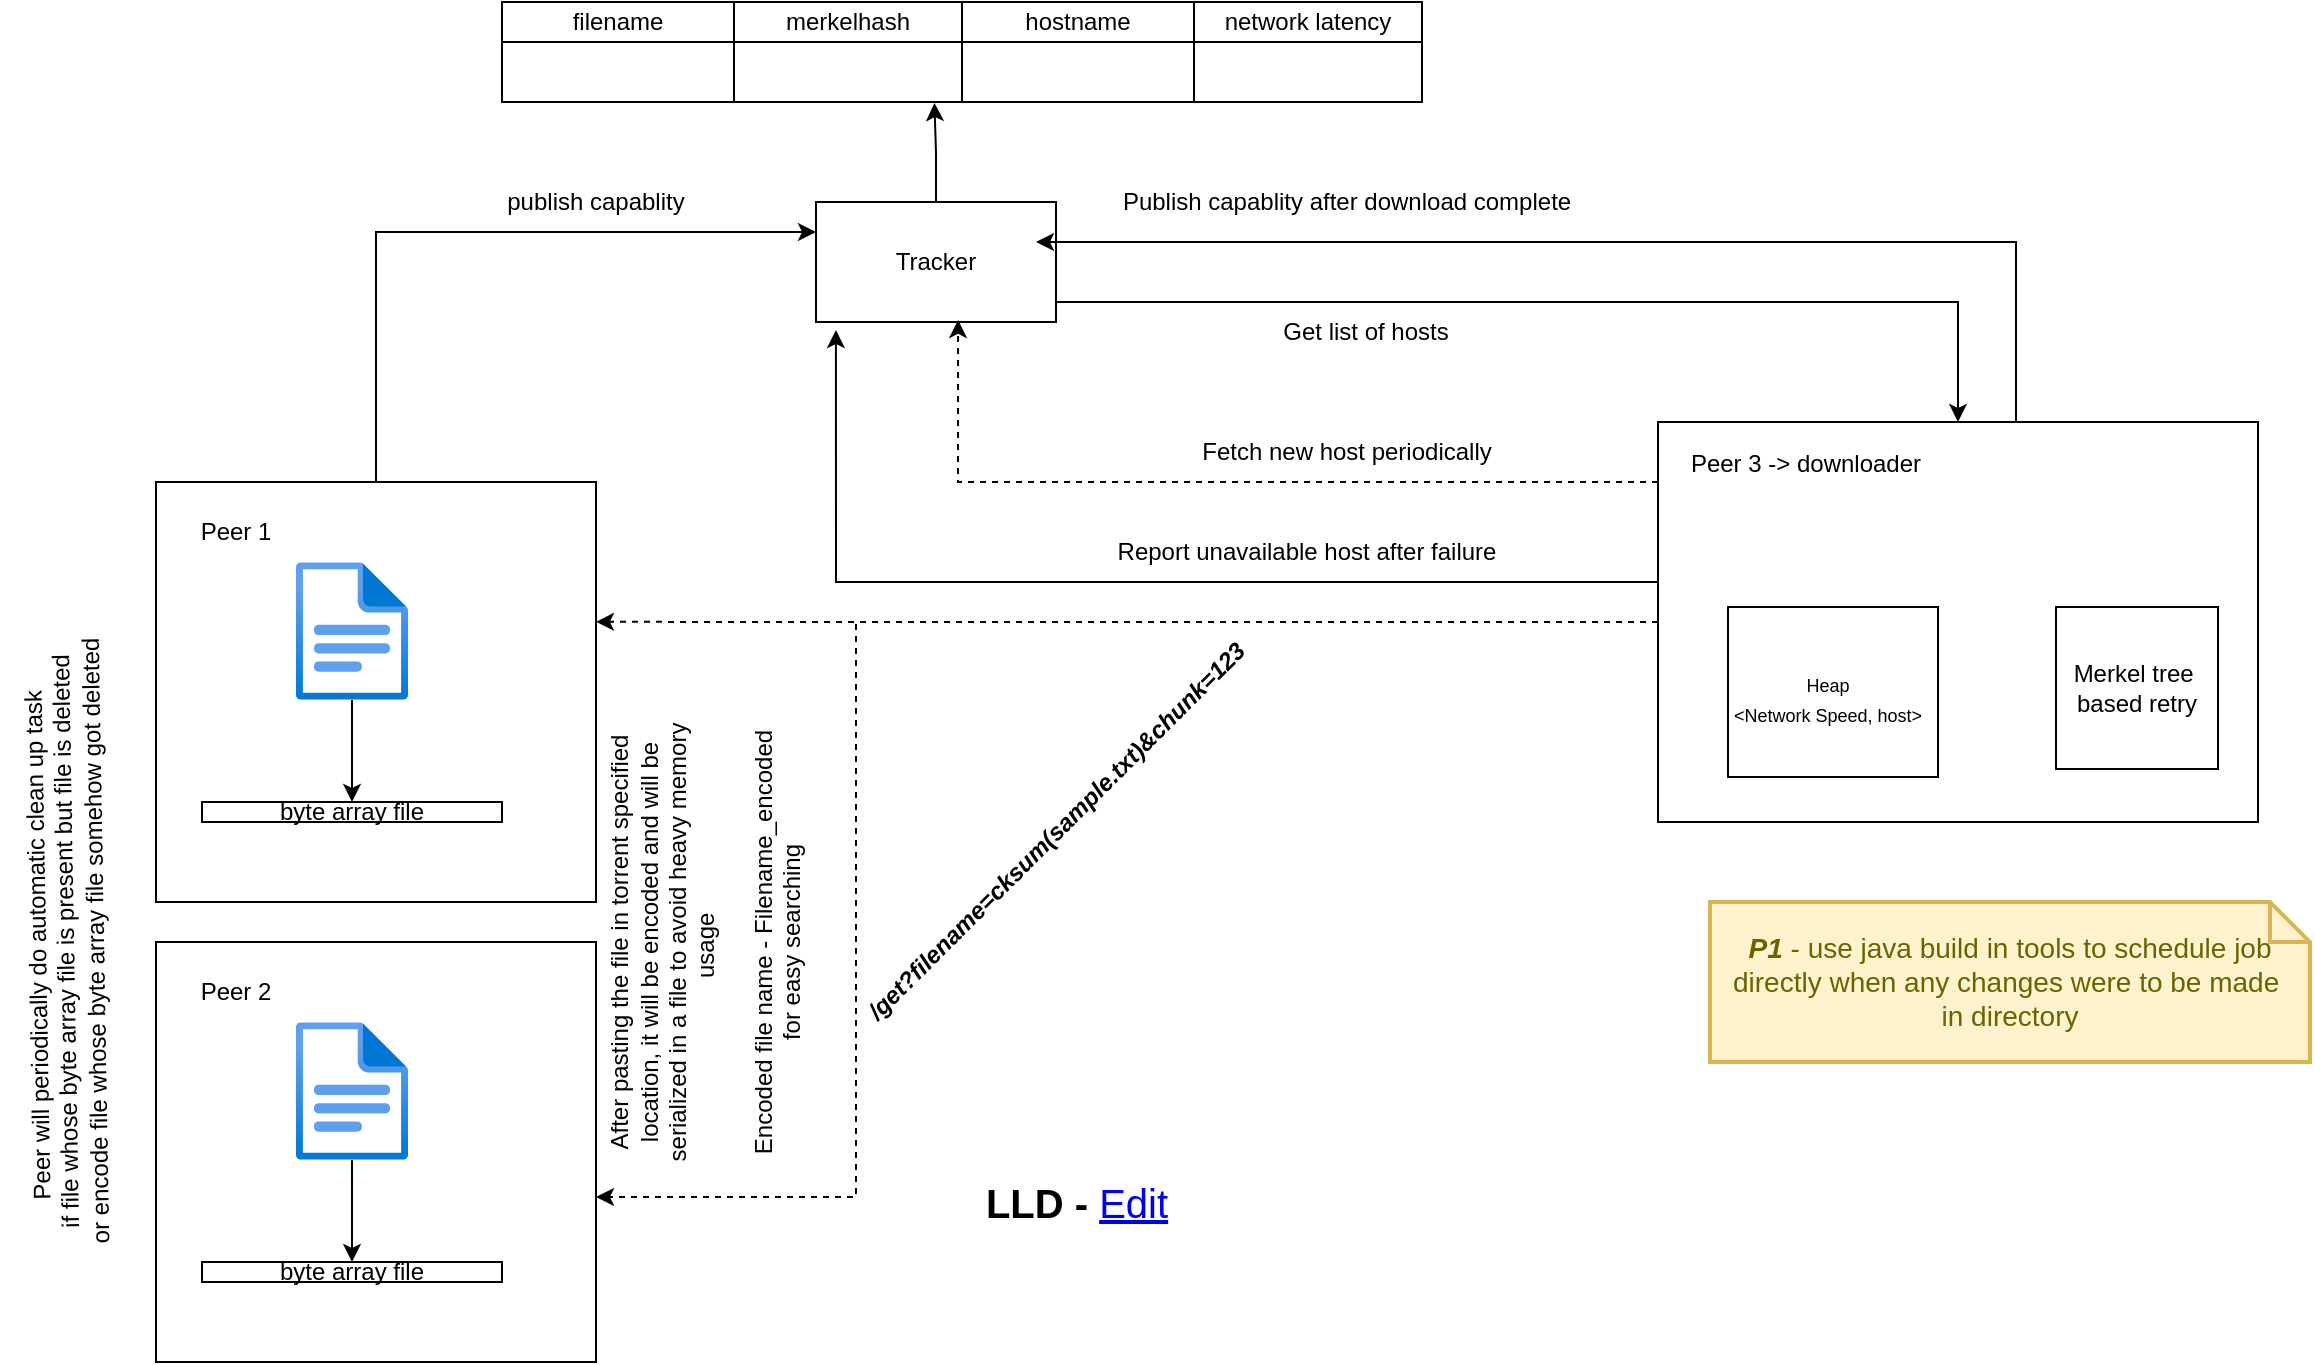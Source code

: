 <mxfile version="21.0.6" type="github">
  <diagram name="Page-1" id="S0UQIYWUkZK6q_A50c44">
    <mxGraphModel dx="3542" dy="3042" grid="1" gridSize="10" guides="1" tooltips="1" connect="1" arrows="1" fold="1" page="1" pageScale="1" pageWidth="827" pageHeight="1169" math="0" shadow="0">
      <root>
        <mxCell id="0" />
        <mxCell id="1" parent="0" />
        <mxCell id="7U0Bd-w2LLLf-2XWp2gc-9" style="edgeStyle=orthogonalEdgeStyle;rounded=0;orthogonalLoop=1;jettySize=auto;html=1;entryX=0;entryY=0.25;entryDx=0;entryDy=0;exitX=0.5;exitY=0;exitDx=0;exitDy=0;" parent="1" source="7U0Bd-w2LLLf-2XWp2gc-1" target="7U0Bd-w2LLLf-2XWp2gc-8" edge="1">
          <mxGeometry relative="1" as="geometry" />
        </mxCell>
        <mxCell id="7U0Bd-w2LLLf-2XWp2gc-60" style="edgeStyle=orthogonalEdgeStyle;rounded=0;orthogonalLoop=1;jettySize=auto;html=1;entryX=0.47;entryY=1.017;entryDx=0;entryDy=0;entryPerimeter=0;" parent="1" source="7U0Bd-w2LLLf-2XWp2gc-8" target="7U0Bd-w2LLLf-2XWp2gc-55" edge="1">
          <mxGeometry relative="1" as="geometry" />
        </mxCell>
        <mxCell id="7U0Bd-w2LLLf-2XWp2gc-63" style="edgeStyle=orthogonalEdgeStyle;rounded=0;orthogonalLoop=1;jettySize=auto;html=1;" parent="1" source="7U0Bd-w2LLLf-2XWp2gc-8" target="7U0Bd-w2LLLf-2XWp2gc-61" edge="1">
          <mxGeometry relative="1" as="geometry">
            <Array as="points">
              <mxPoint x="951" y="120" />
            </Array>
          </mxGeometry>
        </mxCell>
        <mxCell id="7U0Bd-w2LLLf-2XWp2gc-8" value="Tracker" style="rounded=0;whiteSpace=wrap;html=1;" parent="1" vertex="1">
          <mxGeometry x="380" y="70" width="120" height="60" as="geometry" />
        </mxCell>
        <mxCell id="7U0Bd-w2LLLf-2XWp2gc-10" value="publish capablity" style="text;html=1;strokeColor=none;fillColor=none;align=center;verticalAlign=middle;whiteSpace=wrap;rounded=0;" parent="1" vertex="1">
          <mxGeometry x="150" y="60" width="240" height="20" as="geometry" />
        </mxCell>
        <mxCell id="7U0Bd-w2LLLf-2XWp2gc-49" value="" style="shape=table;startSize=0;container=1;collapsible=0;childLayout=tableLayout;" parent="1" vertex="1">
          <mxGeometry x="223" y="-30" width="460" height="50" as="geometry" />
        </mxCell>
        <mxCell id="7U0Bd-w2LLLf-2XWp2gc-50" value="" style="shape=tableRow;horizontal=0;startSize=0;swimlaneHead=0;swimlaneBody=0;strokeColor=inherit;top=0;left=0;bottom=0;right=0;collapsible=0;dropTarget=0;fillColor=none;points=[[0,0.5],[1,0.5]];portConstraint=eastwest;" parent="7U0Bd-w2LLLf-2XWp2gc-49" vertex="1">
          <mxGeometry width="460" height="20" as="geometry" />
        </mxCell>
        <mxCell id="7U0Bd-w2LLLf-2XWp2gc-51" value="filename" style="shape=partialRectangle;html=1;whiteSpace=wrap;connectable=0;strokeColor=inherit;overflow=hidden;fillColor=none;top=0;left=0;bottom=0;right=0;pointerEvents=1;" parent="7U0Bd-w2LLLf-2XWp2gc-50" vertex="1">
          <mxGeometry width="116" height="20" as="geometry">
            <mxRectangle width="116" height="20" as="alternateBounds" />
          </mxGeometry>
        </mxCell>
        <mxCell id="7U0Bd-w2LLLf-2XWp2gc-52" value="merkelhash" style="shape=partialRectangle;html=1;whiteSpace=wrap;connectable=0;strokeColor=inherit;overflow=hidden;fillColor=none;top=0;left=0;bottom=0;right=0;pointerEvents=1;" parent="7U0Bd-w2LLLf-2XWp2gc-50" vertex="1">
          <mxGeometry x="116" width="114" height="20" as="geometry">
            <mxRectangle width="114" height="20" as="alternateBounds" />
          </mxGeometry>
        </mxCell>
        <mxCell id="7U0Bd-w2LLLf-2XWp2gc-53" value="hostname" style="shape=partialRectangle;html=1;whiteSpace=wrap;connectable=0;strokeColor=inherit;overflow=hidden;fillColor=none;top=0;left=0;bottom=0;right=0;pointerEvents=1;" parent="7U0Bd-w2LLLf-2XWp2gc-50" vertex="1">
          <mxGeometry x="230" width="116" height="20" as="geometry">
            <mxRectangle width="116" height="20" as="alternateBounds" />
          </mxGeometry>
        </mxCell>
        <mxCell id="7U0Bd-w2LLLf-2XWp2gc-54" value="network latency" style="shape=partialRectangle;html=1;whiteSpace=wrap;connectable=0;strokeColor=inherit;overflow=hidden;fillColor=none;top=0;left=0;bottom=0;right=0;pointerEvents=1;" parent="7U0Bd-w2LLLf-2XWp2gc-50" vertex="1">
          <mxGeometry x="346" width="114" height="20" as="geometry">
            <mxRectangle width="114" height="20" as="alternateBounds" />
          </mxGeometry>
        </mxCell>
        <mxCell id="7U0Bd-w2LLLf-2XWp2gc-55" value="" style="shape=tableRow;horizontal=0;startSize=0;swimlaneHead=0;swimlaneBody=0;strokeColor=inherit;top=0;left=0;bottom=0;right=0;collapsible=0;dropTarget=0;fillColor=none;points=[[0,0.5],[1,0.5]];portConstraint=eastwest;" parent="7U0Bd-w2LLLf-2XWp2gc-49" vertex="1">
          <mxGeometry y="20" width="460" height="30" as="geometry" />
        </mxCell>
        <mxCell id="7U0Bd-w2LLLf-2XWp2gc-56" value="" style="shape=partialRectangle;html=1;whiteSpace=wrap;connectable=0;strokeColor=inherit;overflow=hidden;fillColor=none;top=0;left=0;bottom=0;right=0;pointerEvents=1;" parent="7U0Bd-w2LLLf-2XWp2gc-55" vertex="1">
          <mxGeometry width="116" height="30" as="geometry">
            <mxRectangle width="116" height="30" as="alternateBounds" />
          </mxGeometry>
        </mxCell>
        <mxCell id="7U0Bd-w2LLLf-2XWp2gc-57" value="" style="shape=partialRectangle;html=1;whiteSpace=wrap;connectable=0;strokeColor=inherit;overflow=hidden;fillColor=none;top=0;left=0;bottom=0;right=0;pointerEvents=1;" parent="7U0Bd-w2LLLf-2XWp2gc-55" vertex="1">
          <mxGeometry x="116" width="114" height="30" as="geometry">
            <mxRectangle width="114" height="30" as="alternateBounds" />
          </mxGeometry>
        </mxCell>
        <mxCell id="7U0Bd-w2LLLf-2XWp2gc-58" value="" style="shape=partialRectangle;html=1;whiteSpace=wrap;connectable=0;strokeColor=inherit;overflow=hidden;fillColor=none;top=0;left=0;bottom=0;right=0;pointerEvents=1;" parent="7U0Bd-w2LLLf-2XWp2gc-55" vertex="1">
          <mxGeometry x="230" width="116" height="30" as="geometry">
            <mxRectangle width="116" height="30" as="alternateBounds" />
          </mxGeometry>
        </mxCell>
        <mxCell id="7U0Bd-w2LLLf-2XWp2gc-59" value="" style="shape=partialRectangle;html=1;whiteSpace=wrap;connectable=0;strokeColor=inherit;overflow=hidden;fillColor=none;top=0;left=0;bottom=0;right=0;pointerEvents=1;" parent="7U0Bd-w2LLLf-2XWp2gc-55" vertex="1">
          <mxGeometry x="346" width="114" height="30" as="geometry">
            <mxRectangle width="114" height="30" as="alternateBounds" />
          </mxGeometry>
        </mxCell>
        <mxCell id="7U0Bd-w2LLLf-2XWp2gc-65" style="edgeStyle=orthogonalEdgeStyle;rounded=0;orthogonalLoop=1;jettySize=auto;html=1;entryX=1;entryY=0.333;entryDx=0;entryDy=0;entryPerimeter=0;dashed=1;" parent="1" source="7U0Bd-w2LLLf-2XWp2gc-61" target="7U0Bd-w2LLLf-2XWp2gc-1" edge="1">
          <mxGeometry relative="1" as="geometry" />
        </mxCell>
        <mxCell id="7U0Bd-w2LLLf-2XWp2gc-74" style="edgeStyle=orthogonalEdgeStyle;rounded=0;orthogonalLoop=1;jettySize=auto;html=1;entryX=1;entryY=0.607;entryDx=0;entryDy=0;entryPerimeter=0;dashed=1;" parent="1" source="7U0Bd-w2LLLf-2XWp2gc-61" target="7U0Bd-w2LLLf-2XWp2gc-68" edge="1">
          <mxGeometry relative="1" as="geometry">
            <Array as="points">
              <mxPoint x="400" y="280" />
              <mxPoint x="400" y="568" />
            </Array>
          </mxGeometry>
        </mxCell>
        <mxCell id="7U0Bd-w2LLLf-2XWp2gc-79" style="edgeStyle=orthogonalEdgeStyle;rounded=0;orthogonalLoop=1;jettySize=auto;html=1;exitX=0;exitY=0.25;exitDx=0;exitDy=0;entryX=0.083;entryY=1.067;entryDx=0;entryDy=0;entryPerimeter=0;" parent="1" source="7U0Bd-w2LLLf-2XWp2gc-61" target="7U0Bd-w2LLLf-2XWp2gc-8" edge="1">
          <mxGeometry relative="1" as="geometry">
            <Array as="points">
              <mxPoint x="801" y="260" />
              <mxPoint x="390" y="260" />
            </Array>
          </mxGeometry>
        </mxCell>
        <mxCell id="7U0Bd-w2LLLf-2XWp2gc-64" value="Get list of hosts" style="text;html=1;strokeColor=none;fillColor=none;align=center;verticalAlign=middle;whiteSpace=wrap;rounded=0;" parent="1" vertex="1">
          <mxGeometry x="600" y="120" width="110" height="30" as="geometry" />
        </mxCell>
        <mxCell id="7U0Bd-w2LLLf-2XWp2gc-66" value="" style="group" parent="1" vertex="1" connectable="0">
          <mxGeometry x="50" y="210" width="220" height="210" as="geometry" />
        </mxCell>
        <mxCell id="7U0Bd-w2LLLf-2XWp2gc-1" value="" style="rounded=0;whiteSpace=wrap;html=1;" parent="7U0Bd-w2LLLf-2XWp2gc-66" vertex="1">
          <mxGeometry width="220" height="210" as="geometry" />
        </mxCell>
        <mxCell id="7U0Bd-w2LLLf-2XWp2gc-3" value="Peer 1" style="text;html=1;strokeColor=none;fillColor=none;align=center;verticalAlign=middle;whiteSpace=wrap;rounded=0;" parent="7U0Bd-w2LLLf-2XWp2gc-66" vertex="1">
          <mxGeometry x="10" y="10" width="60" height="30" as="geometry" />
        </mxCell>
        <mxCell id="7U0Bd-w2LLLf-2XWp2gc-4" value="" style="aspect=fixed;html=1;points=[];align=center;image;fontSize=12;image=img/lib/azure2/general/File.svg;" parent="7U0Bd-w2LLLf-2XWp2gc-66" vertex="1">
          <mxGeometry x="70" y="40" width="56.0" height="69" as="geometry" />
        </mxCell>
        <mxCell id="7U0Bd-w2LLLf-2XWp2gc-6" value="byte array file" style="rounded=0;whiteSpace=wrap;html=1;" parent="7U0Bd-w2LLLf-2XWp2gc-66" vertex="1">
          <mxGeometry x="23" y="160" width="150" height="10" as="geometry" />
        </mxCell>
        <mxCell id="7U0Bd-w2LLLf-2XWp2gc-7" style="edgeStyle=orthogonalEdgeStyle;rounded=0;orthogonalLoop=1;jettySize=auto;html=1;" parent="7U0Bd-w2LLLf-2XWp2gc-66" source="7U0Bd-w2LLLf-2XWp2gc-4" target="7U0Bd-w2LLLf-2XWp2gc-6" edge="1">
          <mxGeometry relative="1" as="geometry" />
        </mxCell>
        <mxCell id="7U0Bd-w2LLLf-2XWp2gc-67" value="" style="group" parent="1" vertex="1" connectable="0">
          <mxGeometry x="50" y="440" width="220" height="210" as="geometry" />
        </mxCell>
        <mxCell id="7U0Bd-w2LLLf-2XWp2gc-68" value="" style="rounded=0;whiteSpace=wrap;html=1;" parent="7U0Bd-w2LLLf-2XWp2gc-67" vertex="1">
          <mxGeometry width="220" height="210" as="geometry" />
        </mxCell>
        <mxCell id="7U0Bd-w2LLLf-2XWp2gc-69" value="Peer 2" style="text;html=1;strokeColor=none;fillColor=none;align=center;verticalAlign=middle;whiteSpace=wrap;rounded=0;" parent="7U0Bd-w2LLLf-2XWp2gc-67" vertex="1">
          <mxGeometry x="10" y="10" width="60" height="30" as="geometry" />
        </mxCell>
        <mxCell id="7U0Bd-w2LLLf-2XWp2gc-70" value="" style="aspect=fixed;html=1;points=[];align=center;image;fontSize=12;image=img/lib/azure2/general/File.svg;" parent="7U0Bd-w2LLLf-2XWp2gc-67" vertex="1">
          <mxGeometry x="70" y="40" width="56.0" height="69" as="geometry" />
        </mxCell>
        <mxCell id="7U0Bd-w2LLLf-2XWp2gc-71" value="byte array file" style="rounded=0;whiteSpace=wrap;html=1;" parent="7U0Bd-w2LLLf-2XWp2gc-67" vertex="1">
          <mxGeometry x="23" y="160" width="150" height="10" as="geometry" />
        </mxCell>
        <mxCell id="7U0Bd-w2LLLf-2XWp2gc-72" style="edgeStyle=orthogonalEdgeStyle;rounded=0;orthogonalLoop=1;jettySize=auto;html=1;" parent="7U0Bd-w2LLLf-2XWp2gc-67" source="7U0Bd-w2LLLf-2XWp2gc-70" target="7U0Bd-w2LLLf-2XWp2gc-71" edge="1">
          <mxGeometry relative="1" as="geometry" />
        </mxCell>
        <mxCell id="7U0Bd-w2LLLf-2XWp2gc-80" value="Report unavailable host after failure" style="text;html=1;align=center;verticalAlign=middle;resizable=0;points=[];autosize=1;strokeColor=none;fillColor=none;" parent="1" vertex="1">
          <mxGeometry x="520" y="230" width="210" height="30" as="geometry" />
        </mxCell>
        <mxCell id="7U0Bd-w2LLLf-2XWp2gc-82" value="" style="group" parent="1" vertex="1" connectable="0">
          <mxGeometry x="790" y="180" width="311" height="200" as="geometry" />
        </mxCell>
        <mxCell id="7U0Bd-w2LLLf-2XWp2gc-61" value="" style="rounded=0;whiteSpace=wrap;html=1;" parent="7U0Bd-w2LLLf-2XWp2gc-82" vertex="1">
          <mxGeometry x="11" width="300" height="200" as="geometry" />
        </mxCell>
        <mxCell id="7U0Bd-w2LLLf-2XWp2gc-62" value="Peer 3 -&amp;gt; downloader" style="text;html=1;strokeColor=none;fillColor=none;align=center;verticalAlign=middle;whiteSpace=wrap;rounded=0;" parent="7U0Bd-w2LLLf-2XWp2gc-82" vertex="1">
          <mxGeometry y="21" width="170" as="geometry" />
        </mxCell>
        <mxCell id="7U0Bd-w2LLLf-2XWp2gc-78" value="" style="group" parent="7U0Bd-w2LLLf-2XWp2gc-82" vertex="1" connectable="0">
          <mxGeometry x="41" y="92.5" width="110" height="85" as="geometry" />
        </mxCell>
        <mxCell id="7U0Bd-w2LLLf-2XWp2gc-75" value="" style="rounded=0;whiteSpace=wrap;html=1;" parent="7U0Bd-w2LLLf-2XWp2gc-78" vertex="1">
          <mxGeometry x="5" width="105" height="85" as="geometry" />
        </mxCell>
        <mxCell id="7U0Bd-w2LLLf-2XWp2gc-76" value="&lt;font style=&quot;font-size: 9px;&quot;&gt;Heap&lt;br&gt;&amp;lt;Network Speed, host&amp;gt;&lt;/font&gt;" style="text;html=1;strokeColor=none;fillColor=none;align=center;verticalAlign=middle;whiteSpace=wrap;rounded=0;" parent="7U0Bd-w2LLLf-2XWp2gc-78" vertex="1">
          <mxGeometry y="30" width="110" height="30" as="geometry" />
        </mxCell>
        <mxCell id="7U0Bd-w2LLLf-2XWp2gc-81" value="Merkel tree&amp;nbsp;&lt;br&gt;based retry" style="whiteSpace=wrap;html=1;aspect=fixed;" parent="7U0Bd-w2LLLf-2XWp2gc-82" vertex="1">
          <mxGeometry x="210" y="92.5" width="81" height="81" as="geometry" />
        </mxCell>
        <mxCell id="7U0Bd-w2LLLf-2XWp2gc-83" style="edgeStyle=orthogonalEdgeStyle;rounded=0;orthogonalLoop=1;jettySize=auto;html=1;" parent="1" source="7U0Bd-w2LLLf-2XWp2gc-61" edge="1">
          <mxGeometry relative="1" as="geometry">
            <mxPoint x="490" y="90" as="targetPoint" />
            <Array as="points">
              <mxPoint x="980" y="90" />
              <mxPoint x="500" y="90" />
            </Array>
          </mxGeometry>
        </mxCell>
        <mxCell id="7U0Bd-w2LLLf-2XWp2gc-84" value="Publish capablity after download complete" style="text;html=1;align=center;verticalAlign=middle;resizable=0;points=[];autosize=1;strokeColor=none;fillColor=none;" parent="1" vertex="1">
          <mxGeometry x="520" y="55" width="250" height="30" as="geometry" />
        </mxCell>
        <mxCell id="7U0Bd-w2LLLf-2XWp2gc-85" value="&lt;i&gt;&lt;b&gt;/get?filename=cksum(sample.txt)&amp;amp;chunk=123&lt;/b&gt;&lt;/i&gt;" style="text;html=1;align=center;verticalAlign=middle;resizable=0;points=[];autosize=1;strokeColor=none;fillColor=none;rotation=-45;" parent="1" vertex="1">
          <mxGeometry x="360" y="370" width="280" height="30" as="geometry" />
        </mxCell>
        <mxCell id="7U0Bd-w2LLLf-2XWp2gc-86" style="edgeStyle=orthogonalEdgeStyle;rounded=0;orthogonalLoop=1;jettySize=auto;html=1;entryX=0.592;entryY=0.983;entryDx=0;entryDy=0;entryPerimeter=0;dashed=1;" parent="1" source="7U0Bd-w2LLLf-2XWp2gc-61" target="7U0Bd-w2LLLf-2XWp2gc-8" edge="1">
          <mxGeometry relative="1" as="geometry">
            <Array as="points">
              <mxPoint x="451" y="210" />
            </Array>
          </mxGeometry>
        </mxCell>
        <mxCell id="7U0Bd-w2LLLf-2XWp2gc-87" value="Fetch new host periodically" style="text;html=1;align=center;verticalAlign=middle;resizable=0;points=[];autosize=1;strokeColor=none;fillColor=none;" parent="1" vertex="1">
          <mxGeometry x="560" y="180" width="170" height="30" as="geometry" />
        </mxCell>
        <mxCell id="k-NxRLuGSRXrntSRqvCU-1" value="After pasting the file in torrent specified location, it will be encoded and will be serialized in a file to avoid heavy memory usage&amp;nbsp;&lt;br&gt;&lt;br&gt;Encoded file name - Filename_encoded for easy searching" style="text;html=1;strokeColor=none;fillColor=none;align=center;verticalAlign=middle;whiteSpace=wrap;rounded=0;rotation=-90;" vertex="1" parent="1">
          <mxGeometry x="210" y="400" width="230" height="80" as="geometry" />
        </mxCell>
        <mxCell id="k-NxRLuGSRXrntSRqvCU-3" value="Peer will periodically do automatic clean up task&amp;nbsp;&lt;br&gt;if file whose byte array file is present but file is deleted&lt;br&gt;or encode file whose byte array file somehow got deleted" style="text;html=1;align=center;verticalAlign=middle;resizable=0;points=[];autosize=1;strokeColor=none;fillColor=none;rotation=-91;" vertex="1" parent="1">
          <mxGeometry x="-160" y="410" width="330" height="60" as="geometry" />
        </mxCell>
        <mxCell id="k-NxRLuGSRXrntSRqvCU-8" value="&lt;b&gt;&lt;i&gt;P1&lt;/i&gt;&lt;/b&gt; - use java build in tools to schedule job directly when any changes were to be made&amp;nbsp;&lt;br&gt;in directory" style="shape=note;strokeWidth=2;fontSize=14;size=20;whiteSpace=wrap;html=1;fillColor=#fff2cc;strokeColor=#d6b656;fontColor=#666600;" vertex="1" parent="1">
          <mxGeometry x="827" y="420" width="300" height="80" as="geometry" />
        </mxCell>
        <mxCell id="k-NxRLuGSRXrntSRqvCU-9" value="&lt;font style=&quot;font-size: 20px;&quot;&gt;&lt;font style=&quot;font-size: 20px;&quot;&gt;&lt;font style=&quot;font-size: 20px;&quot;&gt;&lt;b style=&quot;&quot;&gt;LLD -&amp;nbsp;&lt;/b&gt;&lt;/font&gt;&lt;/font&gt;&lt;a style=&quot;font-family: &amp;quot;Trebuchet MS&amp;quot;, Helvetica, Arial, Verdana, &amp;quot;sans-serif&amp;quot;; text-align: start;&quot; href=&quot;https://www.planttext.com/?text=ZLPDRnGn3BtFhx34PQ5KN13dbeK2Ke6g7-9OPMSytR0poP9akonL_pksCn_9T2hefPDdntQUN-8zyK6vi6kRel0RRS1PZqKHT6WGpiy_m9brS6sTGnFW0j71pRQnga9Nq9ys0LsjIeJBdJ5grM02VLP-_QLV9VYPRl2ZAIt56Crbexo7fJMrlkiMx9TytWJT-6xz5Tq6csk7o4awyFqXuAbpwf0awECwQwwLttJBJnYMwvtP9D3rsg6gBgmb7WfZ0qAmMx3rv1H0Zjf3t8EImqDD-I2iLG2oapLOM25uPaoL9H7gsM0mxAtRiFKUdQuFu9NHuS0soYD1bAd0OMNtXZbcIurxs5A3ebtNK58lTjk0LO7ap9K-H_a3RJ_gYboyb4M5tU8nQzxtbKT7HNspGTSwQGk7E7uXf9vh7mP7Nd10LLKC4U9Z1eUjlSVUBMA6envEcsO1rWZlbrXgsbI159AoFQkDZ7IAh5MZFGgfJ1YrOCI49ZAKbhPJ0wGjUuIzueK57wmZXndkvbB_Yq8fVML3i2rNFv7bh5Yufz9AGzMqia6SXuhc5FxmE0k3RhSDjdHEFz7faz9cByVpQcOXSu4hRPGxWEATqnBdGWw5pXdJScSRdRq2KNljRIahzhzGOHr5fgepPzlbO8czkSCGeX8VY-JXY86kWjFc3jfRFfzHBGfAXtptjWEz_eDv65giThgf-g0S3LuT7qyRFU2pB3zLU7pAClRfWr5w3rYy0jNqycw96UjQhfnmoUEmKNJzmP9D1MsDdpPcI34vUQKTbgJ_0nC9RzvS4TnWi6PoosFX5OVXAeyoQG7HapeiSkkQLaio2dbxfmF-hpF5lJ6PSm_Bcy4DbrOB2TolrzGyADdMzqOE3POQ8RDZX0Z9xqTcoiP1hy46bOoCX_5P-u345bP9ZQAAoOPKvSDK7ArzTJ5xdox67F8DKKTyDcnYVavzkSkelibaf8lRVqg9Oy4vdeGhPgOfLqztrk6l7VhmVVMJ11SXxbZyafQbhSrkMa9f6dZs-CMJuTq_6cRNtWP1HS6-L_gIe80BLaxY8ldnDvQx84TRz1c0LrpGc86k-SX1ZW-SvN0khwxa7xYweXcfwHOa9_l781w8bJFnxxQhPCxIoo1ZzJBwBBh_qEs9FfC9B6mdjKnlGsxgVfuL9_JWq2_6lm00&quot; target=&quot;_blank&quot; id=&quot;planteditorlink&quot;&gt;Edit&lt;/a&gt;&lt;/font&gt;" style="text;html=1;align=center;verticalAlign=middle;resizable=0;points=[];autosize=1;strokeColor=none;fillColor=none;" vertex="1" parent="1">
          <mxGeometry x="450" y="550" width="120" height="40" as="geometry" />
        </mxCell>
      </root>
    </mxGraphModel>
  </diagram>
</mxfile>
